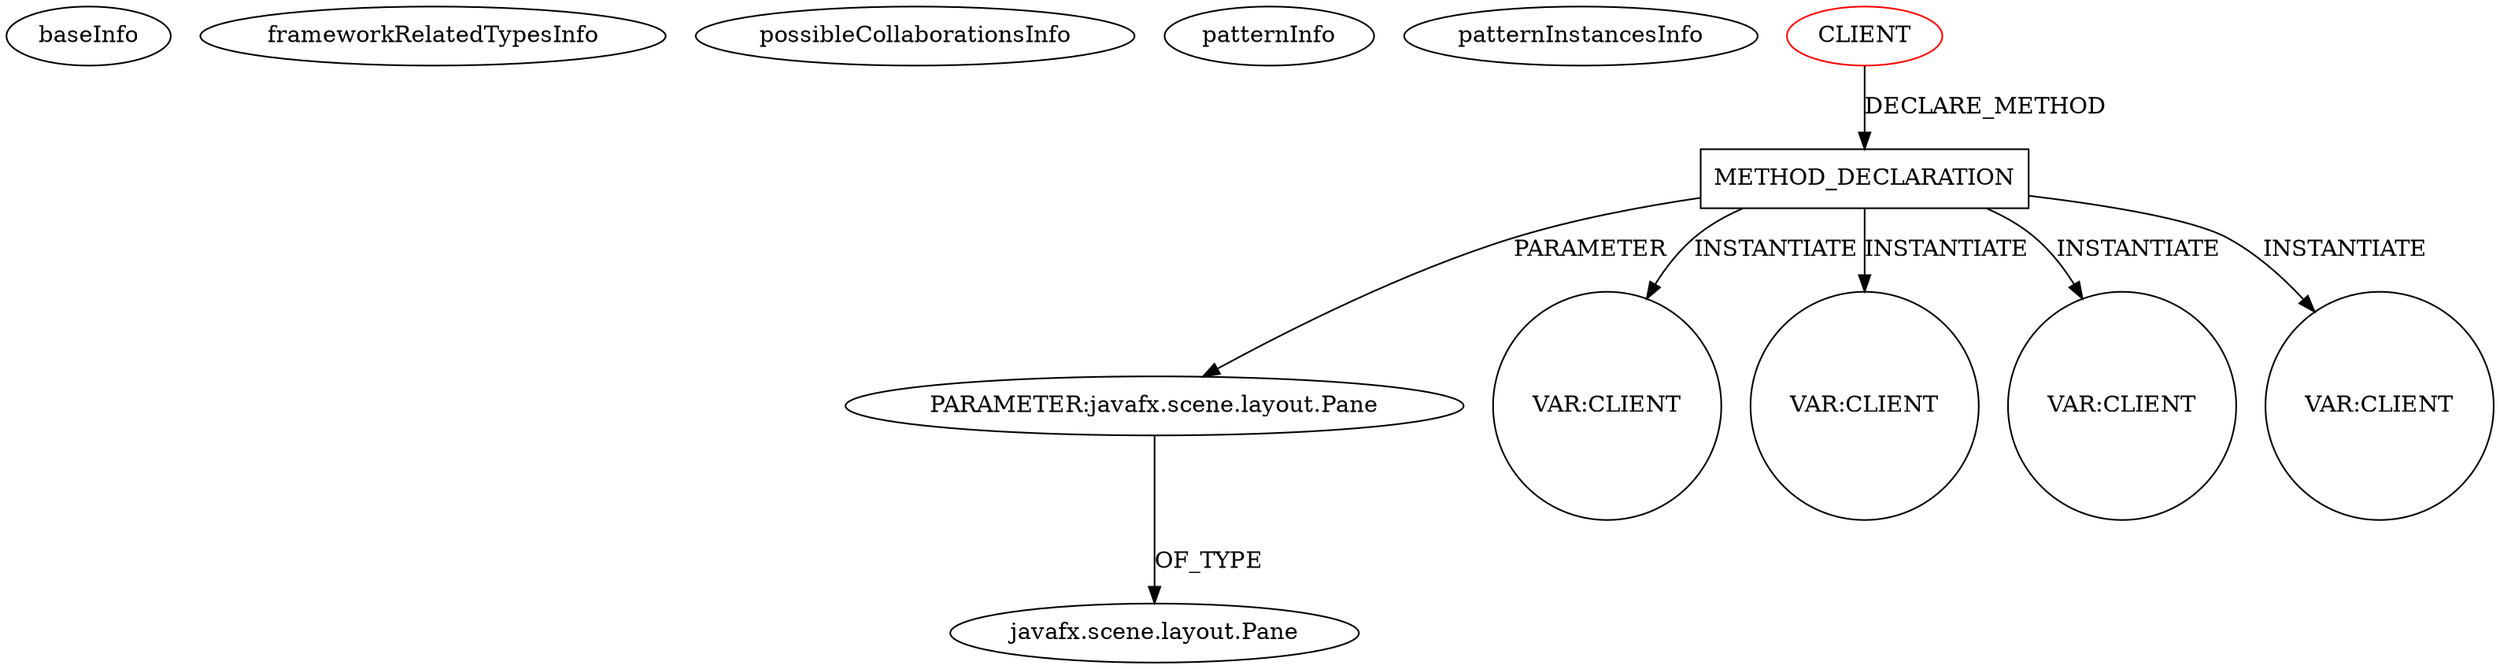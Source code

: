 digraph {
baseInfo[graphId=3430,category="pattern",isAnonymous=false,possibleRelation=false]
frameworkRelatedTypesInfo[]
possibleCollaborationsInfo[]
patternInfo[frequency=4.0,patternRootClient=0]
patternInstancesInfo[0="Maxxa-MT-common~/Maxxa-MT-common/MT-common-master/src/cz/commons/example/graphics/node/DefaultNodeExample.java~DefaultNodeExample~922",1="Maxxa-MT-common~/Maxxa-MT-common/MT-common-master/src/cz/commons/example/graphics/branchNode/BranchElementExample.java~BranchElementExample~916",2="Maxxa-MT-common~/Maxxa-MT-common/MT-common-master/src/cz/commons/example/graphics/layoutManager/Example.java~Example~920",3="Maxxa-MT-common~/Maxxa-MT-common/MT-common-master/src/cz/commons/example/graphics/layoutManager/ExampleWithSecondPointCalculation.java~ExampleWithSecondPointCalculation~919"]
5[label="PARAMETER:javafx.scene.layout.Pane",vertexType="PARAMETER_DECLARATION",isFrameworkType=false]
6[label="javafx.scene.layout.Pane",vertexType="FRAMEWORK_CLASS_TYPE",isFrameworkType=false]
4[label="METHOD_DECLARATION",vertexType="CLIENT_METHOD_DECLARATION",isFrameworkType=false,shape=box]
0[label="CLIENT",vertexType="ROOT_CLIENT_CLASS_DECLARATION",isFrameworkType=false,color=red]
36[label="VAR:CLIENT",vertexType="VARIABLE_EXPRESION",isFrameworkType=false,shape=circle]
8[label="VAR:CLIENT",vertexType="VARIABLE_EXPRESION",isFrameworkType=false,shape=circle]
51[label="VAR:CLIENT",vertexType="VARIABLE_EXPRESION",isFrameworkType=false,shape=circle]
155[label="VAR:CLIENT",vertexType="VARIABLE_EXPRESION",isFrameworkType=false,shape=circle]
4->36[label="INSTANTIATE"]
5->6[label="OF_TYPE"]
4->51[label="INSTANTIATE"]
4->5[label="PARAMETER"]
4->155[label="INSTANTIATE"]
4->8[label="INSTANTIATE"]
0->4[label="DECLARE_METHOD"]
}
